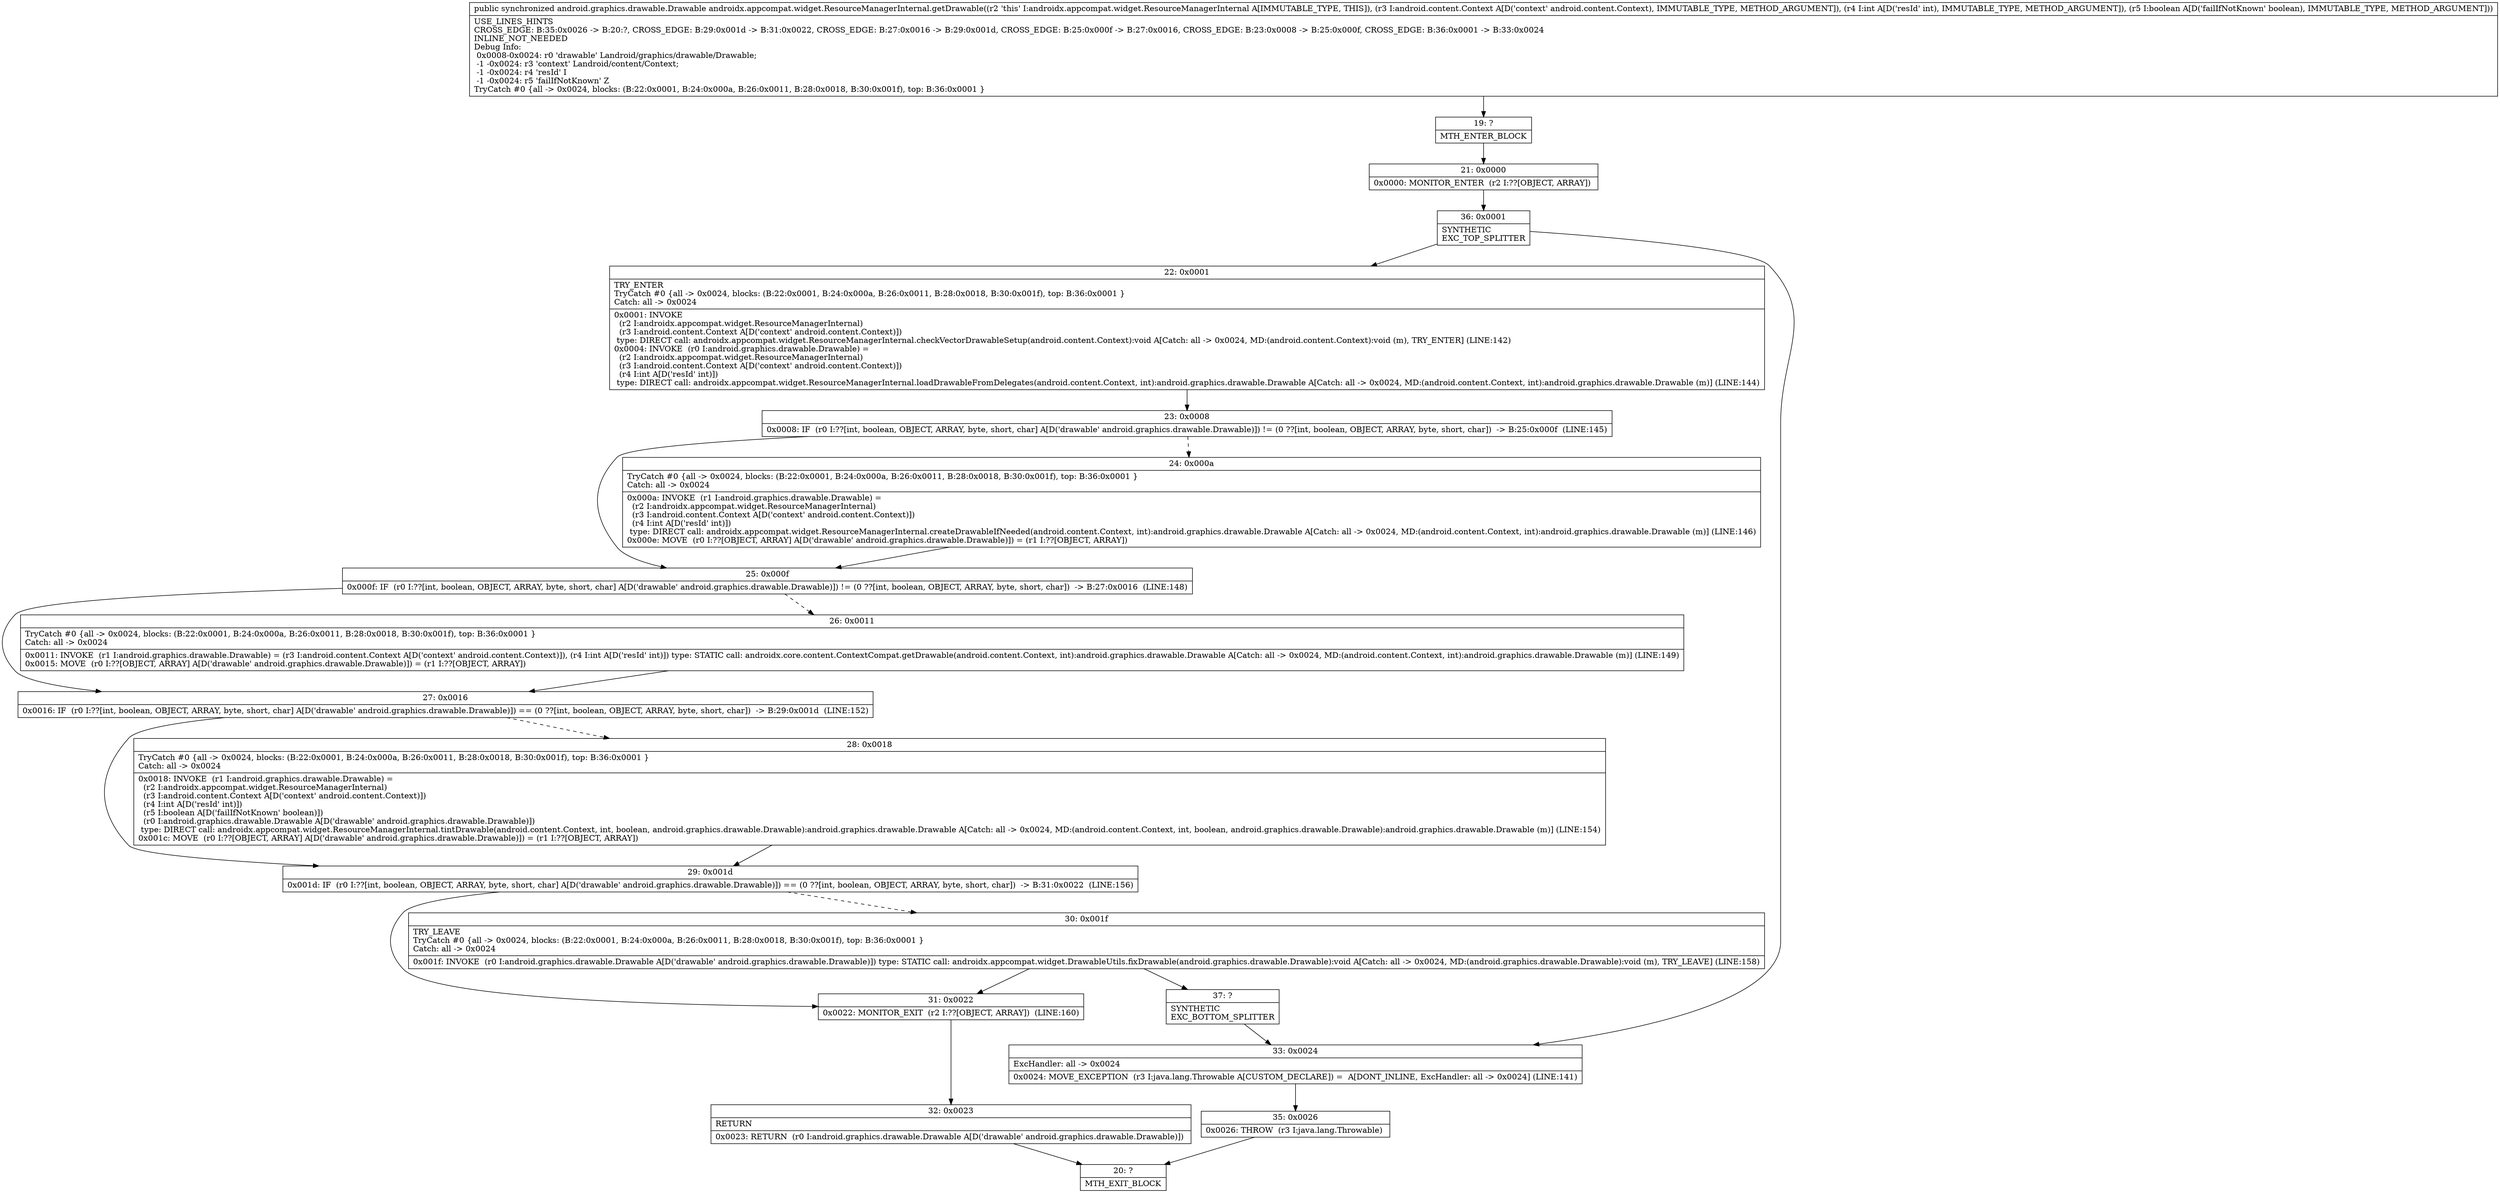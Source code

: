 digraph "CFG forandroidx.appcompat.widget.ResourceManagerInternal.getDrawable(Landroid\/content\/Context;IZ)Landroid\/graphics\/drawable\/Drawable;" {
Node_19 [shape=record,label="{19\:\ ?|MTH_ENTER_BLOCK\l}"];
Node_21 [shape=record,label="{21\:\ 0x0000|0x0000: MONITOR_ENTER  (r2 I:??[OBJECT, ARRAY]) \l}"];
Node_36 [shape=record,label="{36\:\ 0x0001|SYNTHETIC\lEXC_TOP_SPLITTER\l}"];
Node_22 [shape=record,label="{22\:\ 0x0001|TRY_ENTER\lTryCatch #0 \{all \-\> 0x0024, blocks: (B:22:0x0001, B:24:0x000a, B:26:0x0011, B:28:0x0018, B:30:0x001f), top: B:36:0x0001 \}\lCatch: all \-\> 0x0024\l|0x0001: INVOKE  \l  (r2 I:androidx.appcompat.widget.ResourceManagerInternal)\l  (r3 I:android.content.Context A[D('context' android.content.Context)])\l type: DIRECT call: androidx.appcompat.widget.ResourceManagerInternal.checkVectorDrawableSetup(android.content.Context):void A[Catch: all \-\> 0x0024, MD:(android.content.Context):void (m), TRY_ENTER] (LINE:142)\l0x0004: INVOKE  (r0 I:android.graphics.drawable.Drawable) = \l  (r2 I:androidx.appcompat.widget.ResourceManagerInternal)\l  (r3 I:android.content.Context A[D('context' android.content.Context)])\l  (r4 I:int A[D('resId' int)])\l type: DIRECT call: androidx.appcompat.widget.ResourceManagerInternal.loadDrawableFromDelegates(android.content.Context, int):android.graphics.drawable.Drawable A[Catch: all \-\> 0x0024, MD:(android.content.Context, int):android.graphics.drawable.Drawable (m)] (LINE:144)\l}"];
Node_23 [shape=record,label="{23\:\ 0x0008|0x0008: IF  (r0 I:??[int, boolean, OBJECT, ARRAY, byte, short, char] A[D('drawable' android.graphics.drawable.Drawable)]) != (0 ??[int, boolean, OBJECT, ARRAY, byte, short, char])  \-\> B:25:0x000f  (LINE:145)\l}"];
Node_24 [shape=record,label="{24\:\ 0x000a|TryCatch #0 \{all \-\> 0x0024, blocks: (B:22:0x0001, B:24:0x000a, B:26:0x0011, B:28:0x0018, B:30:0x001f), top: B:36:0x0001 \}\lCatch: all \-\> 0x0024\l|0x000a: INVOKE  (r1 I:android.graphics.drawable.Drawable) = \l  (r2 I:androidx.appcompat.widget.ResourceManagerInternal)\l  (r3 I:android.content.Context A[D('context' android.content.Context)])\l  (r4 I:int A[D('resId' int)])\l type: DIRECT call: androidx.appcompat.widget.ResourceManagerInternal.createDrawableIfNeeded(android.content.Context, int):android.graphics.drawable.Drawable A[Catch: all \-\> 0x0024, MD:(android.content.Context, int):android.graphics.drawable.Drawable (m)] (LINE:146)\l0x000e: MOVE  (r0 I:??[OBJECT, ARRAY] A[D('drawable' android.graphics.drawable.Drawable)]) = (r1 I:??[OBJECT, ARRAY]) \l}"];
Node_25 [shape=record,label="{25\:\ 0x000f|0x000f: IF  (r0 I:??[int, boolean, OBJECT, ARRAY, byte, short, char] A[D('drawable' android.graphics.drawable.Drawable)]) != (0 ??[int, boolean, OBJECT, ARRAY, byte, short, char])  \-\> B:27:0x0016  (LINE:148)\l}"];
Node_26 [shape=record,label="{26\:\ 0x0011|TryCatch #0 \{all \-\> 0x0024, blocks: (B:22:0x0001, B:24:0x000a, B:26:0x0011, B:28:0x0018, B:30:0x001f), top: B:36:0x0001 \}\lCatch: all \-\> 0x0024\l|0x0011: INVOKE  (r1 I:android.graphics.drawable.Drawable) = (r3 I:android.content.Context A[D('context' android.content.Context)]), (r4 I:int A[D('resId' int)]) type: STATIC call: androidx.core.content.ContextCompat.getDrawable(android.content.Context, int):android.graphics.drawable.Drawable A[Catch: all \-\> 0x0024, MD:(android.content.Context, int):android.graphics.drawable.Drawable (m)] (LINE:149)\l0x0015: MOVE  (r0 I:??[OBJECT, ARRAY] A[D('drawable' android.graphics.drawable.Drawable)]) = (r1 I:??[OBJECT, ARRAY]) \l}"];
Node_27 [shape=record,label="{27\:\ 0x0016|0x0016: IF  (r0 I:??[int, boolean, OBJECT, ARRAY, byte, short, char] A[D('drawable' android.graphics.drawable.Drawable)]) == (0 ??[int, boolean, OBJECT, ARRAY, byte, short, char])  \-\> B:29:0x001d  (LINE:152)\l}"];
Node_28 [shape=record,label="{28\:\ 0x0018|TryCatch #0 \{all \-\> 0x0024, blocks: (B:22:0x0001, B:24:0x000a, B:26:0x0011, B:28:0x0018, B:30:0x001f), top: B:36:0x0001 \}\lCatch: all \-\> 0x0024\l|0x0018: INVOKE  (r1 I:android.graphics.drawable.Drawable) = \l  (r2 I:androidx.appcompat.widget.ResourceManagerInternal)\l  (r3 I:android.content.Context A[D('context' android.content.Context)])\l  (r4 I:int A[D('resId' int)])\l  (r5 I:boolean A[D('failIfNotKnown' boolean)])\l  (r0 I:android.graphics.drawable.Drawable A[D('drawable' android.graphics.drawable.Drawable)])\l type: DIRECT call: androidx.appcompat.widget.ResourceManagerInternal.tintDrawable(android.content.Context, int, boolean, android.graphics.drawable.Drawable):android.graphics.drawable.Drawable A[Catch: all \-\> 0x0024, MD:(android.content.Context, int, boolean, android.graphics.drawable.Drawable):android.graphics.drawable.Drawable (m)] (LINE:154)\l0x001c: MOVE  (r0 I:??[OBJECT, ARRAY] A[D('drawable' android.graphics.drawable.Drawable)]) = (r1 I:??[OBJECT, ARRAY]) \l}"];
Node_29 [shape=record,label="{29\:\ 0x001d|0x001d: IF  (r0 I:??[int, boolean, OBJECT, ARRAY, byte, short, char] A[D('drawable' android.graphics.drawable.Drawable)]) == (0 ??[int, boolean, OBJECT, ARRAY, byte, short, char])  \-\> B:31:0x0022  (LINE:156)\l}"];
Node_30 [shape=record,label="{30\:\ 0x001f|TRY_LEAVE\lTryCatch #0 \{all \-\> 0x0024, blocks: (B:22:0x0001, B:24:0x000a, B:26:0x0011, B:28:0x0018, B:30:0x001f), top: B:36:0x0001 \}\lCatch: all \-\> 0x0024\l|0x001f: INVOKE  (r0 I:android.graphics.drawable.Drawable A[D('drawable' android.graphics.drawable.Drawable)]) type: STATIC call: androidx.appcompat.widget.DrawableUtils.fixDrawable(android.graphics.drawable.Drawable):void A[Catch: all \-\> 0x0024, MD:(android.graphics.drawable.Drawable):void (m), TRY_LEAVE] (LINE:158)\l}"];
Node_37 [shape=record,label="{37\:\ ?|SYNTHETIC\lEXC_BOTTOM_SPLITTER\l}"];
Node_31 [shape=record,label="{31\:\ 0x0022|0x0022: MONITOR_EXIT  (r2 I:??[OBJECT, ARRAY])  (LINE:160)\l}"];
Node_32 [shape=record,label="{32\:\ 0x0023|RETURN\l|0x0023: RETURN  (r0 I:android.graphics.drawable.Drawable A[D('drawable' android.graphics.drawable.Drawable)]) \l}"];
Node_20 [shape=record,label="{20\:\ ?|MTH_EXIT_BLOCK\l}"];
Node_33 [shape=record,label="{33\:\ 0x0024|ExcHandler: all \-\> 0x0024\l|0x0024: MOVE_EXCEPTION  (r3 I:java.lang.Throwable A[CUSTOM_DECLARE]) =  A[DONT_INLINE, ExcHandler: all \-\> 0x0024] (LINE:141)\l}"];
Node_35 [shape=record,label="{35\:\ 0x0026|0x0026: THROW  (r3 I:java.lang.Throwable) \l}"];
MethodNode[shape=record,label="{public synchronized android.graphics.drawable.Drawable androidx.appcompat.widget.ResourceManagerInternal.getDrawable((r2 'this' I:androidx.appcompat.widget.ResourceManagerInternal A[IMMUTABLE_TYPE, THIS]), (r3 I:android.content.Context A[D('context' android.content.Context), IMMUTABLE_TYPE, METHOD_ARGUMENT]), (r4 I:int A[D('resId' int), IMMUTABLE_TYPE, METHOD_ARGUMENT]), (r5 I:boolean A[D('failIfNotKnown' boolean), IMMUTABLE_TYPE, METHOD_ARGUMENT]))  | USE_LINES_HINTS\lCROSS_EDGE: B:35:0x0026 \-\> B:20:?, CROSS_EDGE: B:29:0x001d \-\> B:31:0x0022, CROSS_EDGE: B:27:0x0016 \-\> B:29:0x001d, CROSS_EDGE: B:25:0x000f \-\> B:27:0x0016, CROSS_EDGE: B:23:0x0008 \-\> B:25:0x000f, CROSS_EDGE: B:36:0x0001 \-\> B:33:0x0024\lINLINE_NOT_NEEDED\lDebug Info:\l  0x0008\-0x0024: r0 'drawable' Landroid\/graphics\/drawable\/Drawable;\l  \-1 \-0x0024: r3 'context' Landroid\/content\/Context;\l  \-1 \-0x0024: r4 'resId' I\l  \-1 \-0x0024: r5 'failIfNotKnown' Z\lTryCatch #0 \{all \-\> 0x0024, blocks: (B:22:0x0001, B:24:0x000a, B:26:0x0011, B:28:0x0018, B:30:0x001f), top: B:36:0x0001 \}\l}"];
MethodNode -> Node_19;Node_19 -> Node_21;
Node_21 -> Node_36;
Node_36 -> Node_22;
Node_36 -> Node_33;
Node_22 -> Node_23;
Node_23 -> Node_24[style=dashed];
Node_23 -> Node_25;
Node_24 -> Node_25;
Node_25 -> Node_26[style=dashed];
Node_25 -> Node_27;
Node_26 -> Node_27;
Node_27 -> Node_28[style=dashed];
Node_27 -> Node_29;
Node_28 -> Node_29;
Node_29 -> Node_30[style=dashed];
Node_29 -> Node_31;
Node_30 -> Node_31;
Node_30 -> Node_37;
Node_37 -> Node_33;
Node_31 -> Node_32;
Node_32 -> Node_20;
Node_33 -> Node_35;
Node_35 -> Node_20;
}

